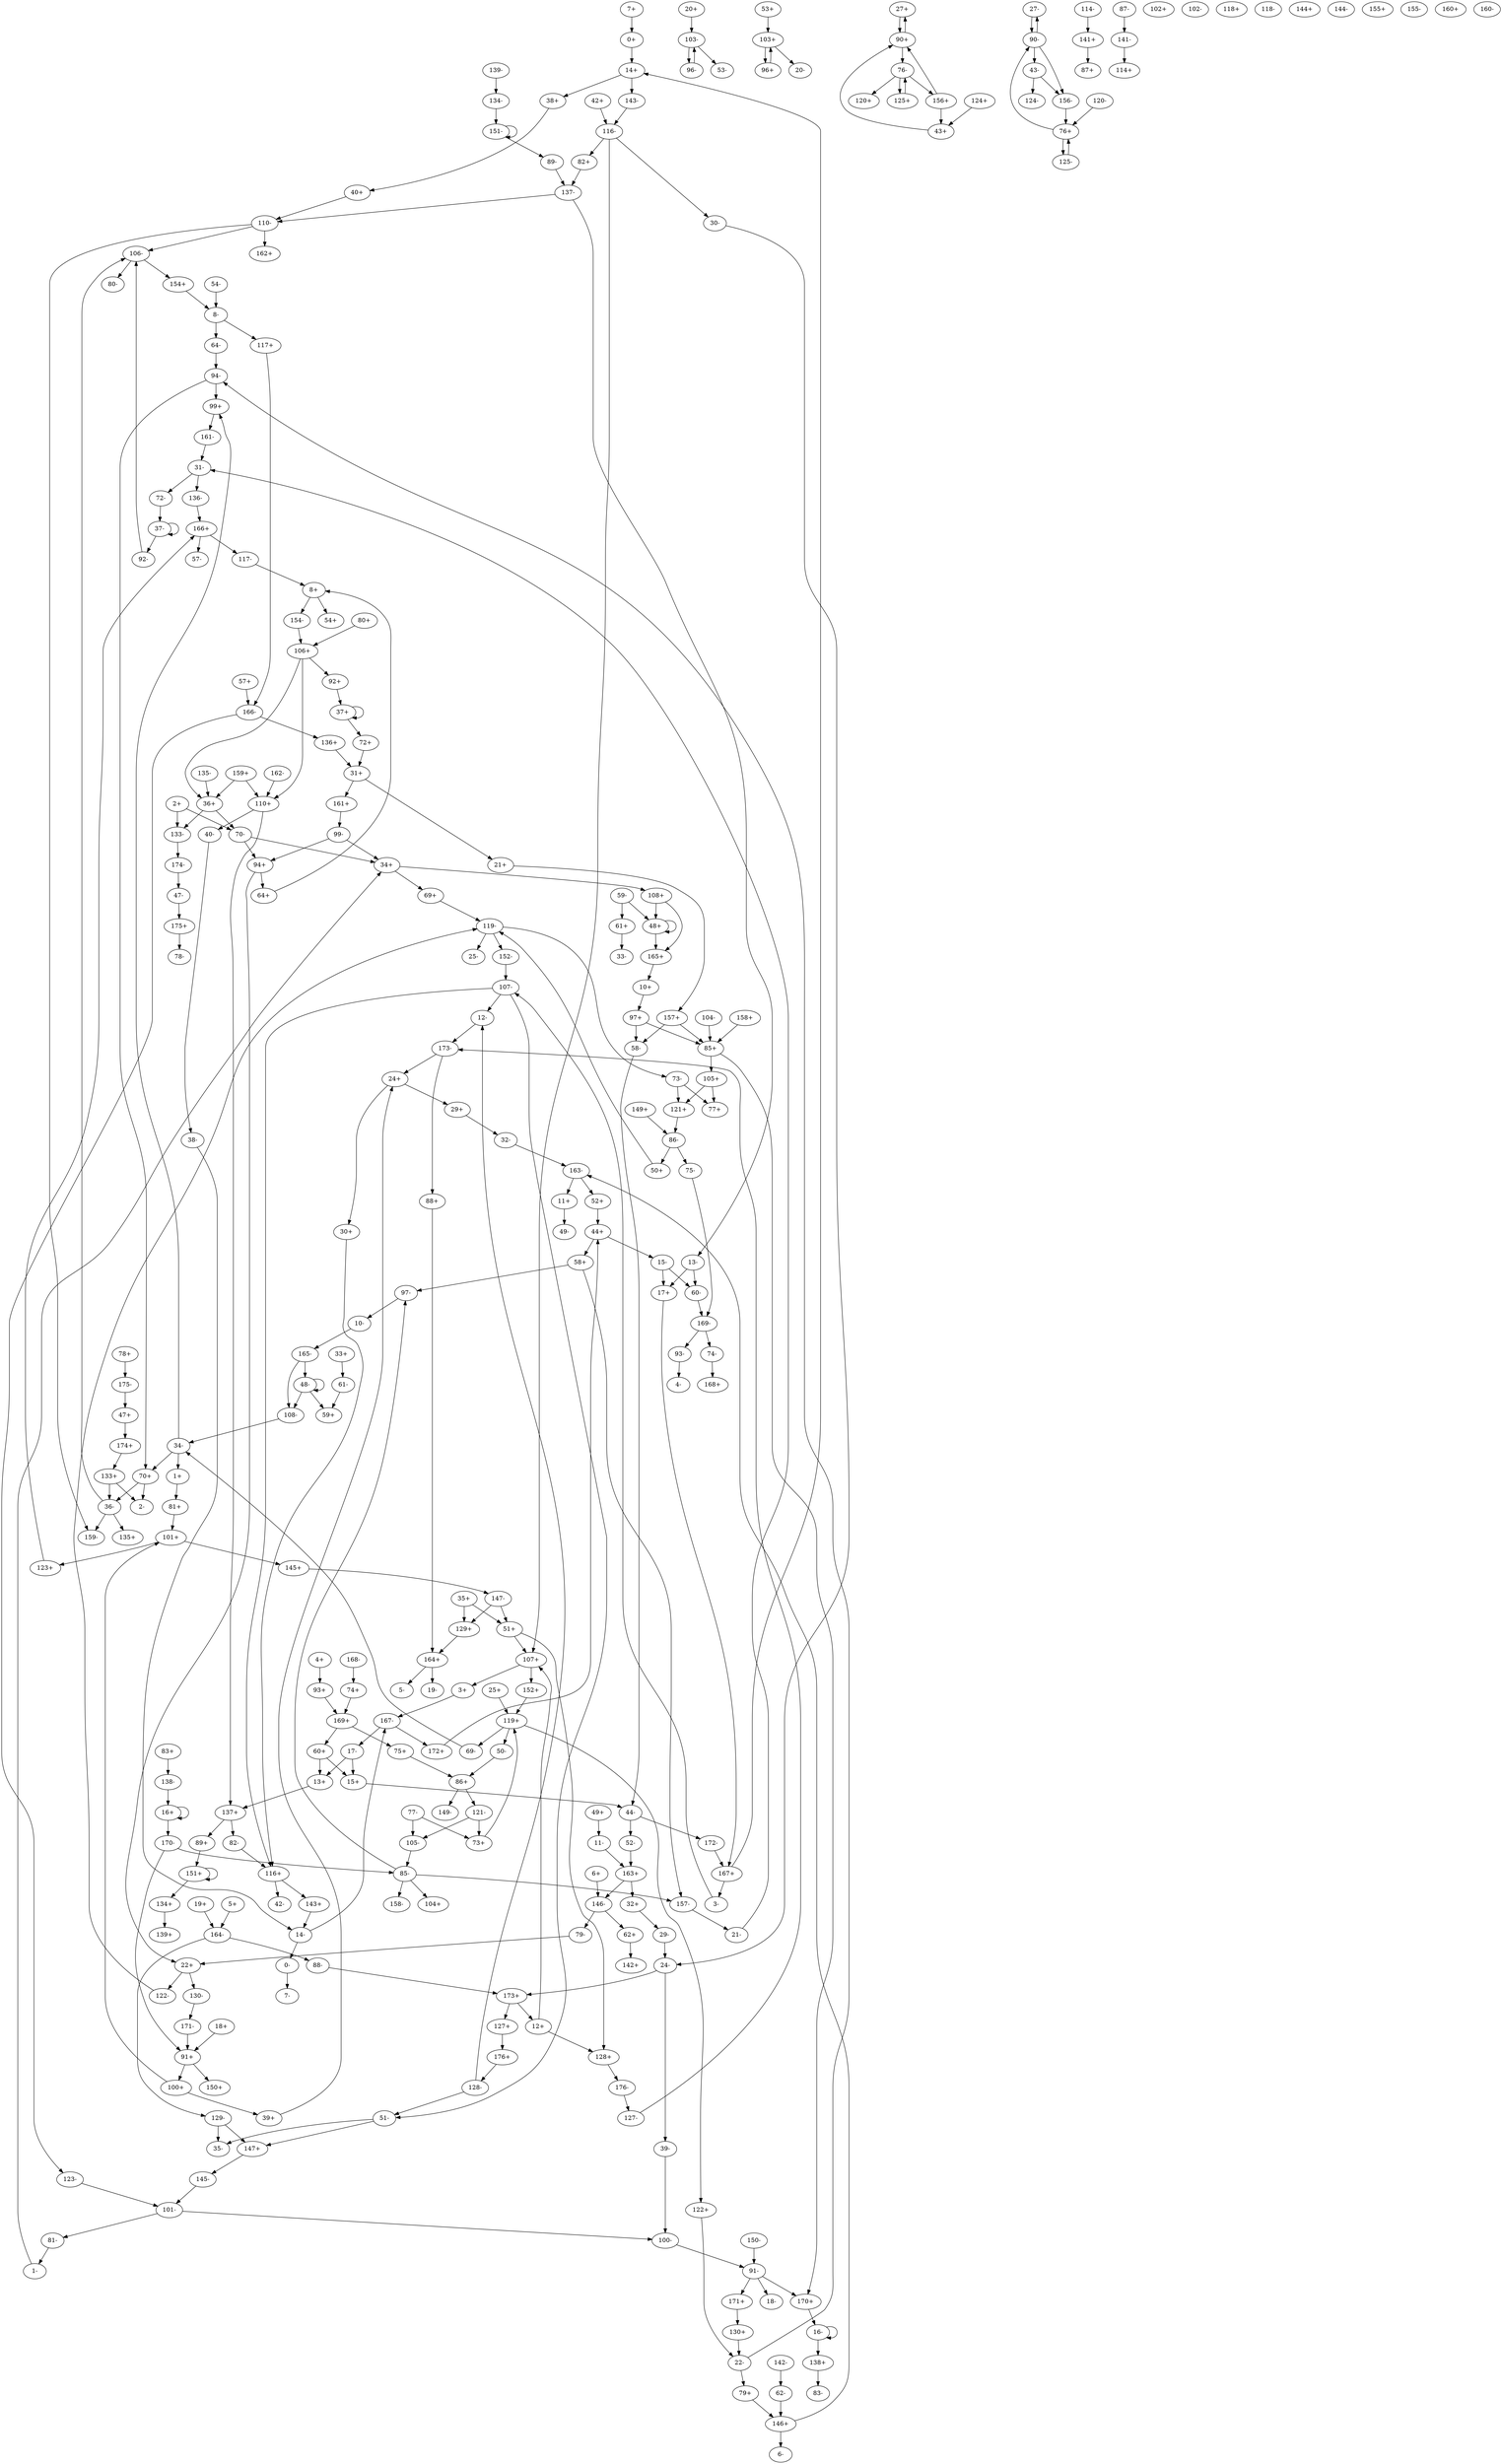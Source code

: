 digraph adj {
graph [k=41]
edge [d=-40]
"0+" [l=2258 C=35809]
"0-" [l=2258 C=35809]
"1+" [l=477 C=6655]
"1-" [l=477 C=6655]
"2+" [l=3563 C=50709]
"2-" [l=3563 C=50709]
"3+" [l=79 C=666]
"3-" [l=79 C=666]
"4+" [l=87 C=329]
"4-" [l=87 C=329]
"5+" [l=1375 C=20850]
"5-" [l=1375 C=20850]
"6+" [l=270 C=2495]
"6-" [l=270 C=2495]
"7+" [l=147 C=1134]
"7-" [l=147 C=1134]
"8+" [l=54 C=436]
"8-" [l=54 C=436]
"10+" [l=3483 C=58178]
"10-" [l=3483 C=58178]
"11+" [l=1831 C=28470]
"11-" [l=1831 C=28470]
"12+" [l=829 C=12838]
"12-" [l=829 C=12838]
"13+" [l=1875 C=35081]
"13-" [l=1875 C=35081]
"14+" [l=46 C=187]
"14-" [l=46 C=187]
"15+" [l=357 C=6482]
"15-" [l=357 C=6482]
"16+" [l=41 C=61]
"16-" [l=41 C=61]
"17+" [l=4591 C=78963]
"17-" [l=4591 C=78963]
"18+" [l=3547 C=51552]
"18-" [l=3547 C=51552]
"19+" [l=108 C=800]
"19-" [l=108 C=800]
"20+" [l=191 C=1643]
"20-" [l=191 C=1643]
"21+" [l=2311 C=42113]
"21-" [l=2311 C=42113]
"22+" [l=47 C=340]
"22-" [l=47 C=340]
"24+" [l=41 C=28]
"24-" [l=41 C=28]
"25+" [l=118 C=621]
"25-" [l=118 C=621]
"27+" [l=81 C=828]
"27-" [l=81 C=828]
"29+" [l=181 C=1598]
"29-" [l=181 C=1598]
"30+" [l=96 C=619]
"30-" [l=96 C=619]
"31+" [l=43 C=51]
"31-" [l=43 C=51]
"32+" [l=4367 C=67044]
"32-" [l=4367 C=67044]
"33+" [l=405 C=2394]
"33-" [l=405 C=2394]
"34+" [l=61 C=815]
"34-" [l=61 C=815]
"35+" [l=93 C=487]
"35-" [l=93 C=487]
"36+" [l=44 C=134]
"36-" [l=44 C=134]
"37+" [l=42 C=93]
"37-" [l=42 C=93]
"38+" [l=149 C=1353]
"38-" [l=149 C=1353]
"39+" [l=107 C=787]
"39-" [l=107 C=787]
"40+" [l=667 C=8674]
"40-" [l=667 C=8674]
"42+" [l=152 C=1022]
"42-" [l=152 C=1022]
"43+" [l=63 C=987]
"43-" [l=63 C=987]
"44+" [l=44 C=167]
"44-" [l=44 C=167]
"47+" [l=7852 C=117663]
"47-" [l=7852 C=117663]
"48+" [l=41 C=55]
"48-" [l=41 C=55]
"49+" [l=111 C=613]
"49-" [l=111 C=613]
"50+" [l=1136 C=17972]
"50-" [l=1136 C=17972]
"51+" [l=70 C=249]
"51-" [l=70 C=249]
"52+" [l=4204 C=59222]
"52-" [l=4204 C=59222]
"53+" [l=2407 C=39309]
"53-" [l=2407 C=39309]
"54+" [l=1617 C=22942]
"54-" [l=1617 C=22942]
"57+" [l=1383 C=20288]
"57-" [l=1383 C=20288]
"58+" [l=1360 C=23054]
"58-" [l=1360 C=23054]
"59+" [l=480 C=6431]
"59-" [l=480 C=6431]
"60+" [l=89 C=609]
"60-" [l=89 C=609]
"61+" [l=1453 C=21942]
"61-" [l=1453 C=21942]
"62+" [l=228 C=1841]
"62-" [l=228 C=1841]
"64+" [l=368 C=4237]
"64-" [l=368 C=4237]
"69+" [l=116 C=904]
"69-" [l=116 C=904]
"70+" [l=41 C=47]
"70-" [l=41 C=47]
"72+" [l=1878 C=29523]
"72-" [l=1878 C=29523]
"73+" [l=1930 C=29291]
"73-" [l=1930 C=29291]
"74+" [l=233 C=2577]
"74-" [l=233 C=2577]
"75+" [l=1336 C=22479]
"75-" [l=1336 C=22479]
"76+" [l=42 C=241]
"76-" [l=42 C=241]
"77+" [l=4157 C=69454]
"77-" [l=4157 C=69454]
"78+" [l=2737 C=41308]
"78-" [l=2737 C=41308]
"79+" [l=3034 C=43109]
"79-" [l=3034 C=43109]
"80+" [l=3448 C=52577]
"80-" [l=3448 C=52577]
"81+" [l=320 C=3518]
"81-" [l=320 C=3518]
"82+" [l=1421 C=25008]
"82-" [l=1421 C=25008]
"83+" [l=5602 C=78900]
"83-" [l=5602 C=78900]
"85+" [l=41 C=42]
"85-" [l=41 C=42]
"86+" [l=44 C=100]
"86-" [l=44 C=100]
"87+" [l=1671 C=24546]
"87-" [l=1671 C=24546]
"88+" [l=116 C=963]
"88-" [l=116 C=963]
"89+" [l=575 C=6722]
"89-" [l=575 C=6722]
"90+" [l=42 C=214]
"90-" [l=42 C=214]
"91+" [l=42 C=65]
"91-" [l=42 C=65]
"92+" [l=384 C=3738]
"92-" [l=384 C=3738]
"93+" [l=4754 C=79135]
"93-" [l=4754 C=79135]
"94+" [l=41 C=44]
"94-" [l=41 C=44]
"96+" [l=81 C=646]
"96-" [l=81 C=646]
"97+" [l=674 C=7860]
"97-" [l=674 C=7860]
"99+" [l=949 C=13417]
"99-" [l=949 C=13417]
"100+" [l=65 C=342]
"100-" [l=65 C=342]
"101+" [l=59 C=946]
"101-" [l=59 C=946]
"102+" [l=4885 C=81122]
"102-" [l=4885 C=81122]
"103+" [l=44 C=166]
"103-" [l=44 C=166]
"104+" [l=12023 C=199834]
"104-" [l=12023 C=199834]
"105+" [l=4885 C=82668]
"105-" [l=4885 C=82668]
"106+" [l=41 C=31]
"106-" [l=41 C=31]
"107+" [l=43 C=86]
"107-" [l=43 C=86]
"108+" [l=7070 C=111783]
"108-" [l=7070 C=111783]
"110+" [l=44 C=138]
"110-" [l=44 C=138]
"114+" [l=2248 C=35250]
"114-" [l=2248 C=35250]
"116+" [l=43 C=84]
"116-" [l=43 C=84]
"117+" [l=631 C=10585]
"117-" [l=631 C=10585]
"118+" [l=2556 C=42692]
"118-" [l=2556 C=42692]
"119+" [l=46 C=105]
"119-" [l=46 C=105]
"120+" [l=2081 C=35114]
"120-" [l=2081 C=35114]
"121+" [l=2879 C=46189]
"121-" [l=2879 C=46189]
"122+" [l=110 C=859]
"122-" [l=110 C=859]
"123+" [l=110 C=1105]
"123-" [l=110 C=1105]
"124+" [l=3882 C=68455]
"124-" [l=3882 C=68455]
"125+" [l=81 C=733]
"125-" [l=81 C=733]
"127+" [l=6472 C=96352]
"127-" [l=6472 C=96352]
"128+" [l=14874 C=232197]
"128-" [l=14874 C=232197]
"129+" [l=2411 C=39988]
"129-" [l=2411 C=39988]
"130+" [l=2923 C=42124]
"130-" [l=2923 C=42124]
"133+" [l=154 C=1527]
"133-" [l=154 C=1527]
"134+" [l=5730 C=97735]
"134-" [l=5730 C=97735]
"135+" [l=5744 C=95588]
"135-" [l=5744 C=95588]
"136+" [l=1882 C=27246]
"136-" [l=1882 C=27246]
"137+" [l=44 C=89]
"137-" [l=44 C=89]
"138+" [l=407 C=6132]
"138-" [l=407 C=6132]
"139+" [l=1948 C=23573]
"139-" [l=1948 C=23573]
"141+" [l=182 C=1254]
"141-" [l=182 C=1254]
"142+" [l=1441 C=21353]
"142-" [l=1441 C=21353]
"143+" [l=943 C=13997]
"143-" [l=943 C=13997]
"144+" [l=459 C=6003]
"144-" [l=459 C=6003]
"145+" [l=215 C=1991]
"145-" [l=215 C=1991]
"146+" [l=42 C=44]
"146-" [l=42 C=44]
"147+" [l=3433 C=54493]
"147-" [l=3433 C=54493]
"149+" [l=1266 C=19631]
"149-" [l=1266 C=19631]
"150+" [l=1700 C=26697]
"150-" [l=1700 C=26697]
"151+" [l=78 C=2116]
"151-" [l=78 C=2116]
"152+" [l=1420 C=24077]
"152-" [l=1420 C=24077]
"154+" [l=531 C=7148]
"154-" [l=531 C=7148]
"155+" [l=269 C=2275]
"155-" [l=269 C=2275]
"156+" [l=65 C=1928]
"156-" [l=65 C=1928]
"157+" [l=2671 C=48258]
"157-" [l=2671 C=48258]
"158+" [l=249 C=1500]
"158-" [l=249 C=1500]
"159+" [l=463 C=5158]
"159-" [l=463 C=5158]
"160+" [l=7750 C=119557]
"160-" [l=7750 C=119557]
"161+" [l=232 C=2167]
"161-" [l=232 C=2167]
"162+" [l=1569 C=23897]
"162-" [l=1569 C=23897]
"163+" [l=49 C=229]
"163-" [l=49 C=229]
"164+" [l=45 C=91]
"164-" [l=45 C=91]
"165+" [l=2766 C=43964]
"165-" [l=2766 C=43964]
"166+" [l=98 C=865]
"166-" [l=98 C=865]
"167+" [l=42 C=68]
"167-" [l=42 C=68]
"168+" [l=2138 C=35180]
"168-" [l=2138 C=35180]
"169+" [l=41 C=63]
"169-" [l=41 C=63]
"170+" [l=3094 C=51641]
"170-" [l=3094 C=51641]
"171+" [l=996 C=16962]
"171-" [l=996 C=16962]
"172+" [l=85 C=901]
"172-" [l=85 C=901]
"173+" [l=50 C=277]
"173-" [l=50 C=277]
"174+" [l=81 C=0]
"174-" [l=81 C=0]
"175+" [l=91 C=0]
"175-" [l=91 C=0]
"176+" [l=98 C=0]
"176-" [l=98 C=0]
"0+" -> "14+"
"0-" -> "7-" [d=-6]
"1+" -> "81+" [d=-22]
"1-" -> "34+"
"2+" -> "70-"
"2+" -> "133-"
"3+" -> "167-"
"3-" -> "107-"
"4+" -> "93+" [d=-12]
"5+" -> "164-"
"6+" -> "146-"
"7+" -> "0+" [d=-6]
"8+" -> "54+"
"8+" -> "154-"
"8-" -> "64-"
"8-" -> "117+"
"10+" -> "97+" [d=-17]
"10-" -> "165-" [d=-5]
"11+" -> "49-" [d=-23]
"11-" -> "163+"
"12+" -> "128+"
"12+" -> "107+" [d=-29]
"12-" -> "173-"
"13+" -> "137+"
"13-" -> "17+"
"13-" -> "60-"
"14+" -> "38+"
"14+" -> "143-"
"14-" -> "0-"
"14-" -> "167-" [d=-11]
"15+" -> "44-"
"15-" -> "17+"
"15-" -> "60-"
"16+" -> "170-"
"16+" -> "16+" [d=-39]
"16-" -> "138+"
"16-" -> "16-" [d=-39]
"17+" -> "167+"
"17-" -> "13+"
"17-" -> "15+"
"18+" -> "91+"
"19+" -> "164-"
"20+" -> "103-"
"21+" -> "157+" [d=-13]
"21-" -> "31-"
"22+" -> "122-"
"22+" -> "130-"
"22-" -> "79+"
"22-" -> "94-" [d=-31]
"24+" -> "29+"
"24+" -> "30+"
"24-" -> "39-"
"24-" -> "173+" [d=-32]
"25+" -> "119+"
"27+" -> "90+"
"27-" -> "90-"
"29+" -> "32-" [d=-6]
"29-" -> "24-"
"30+" -> "116+"
"30-" -> "24-"
"31+" -> "21+"
"31+" -> "161+"
"31-" -> "72-"
"31-" -> "136-"
"32+" -> "29-" [d=-6]
"32-" -> "163-"
"33+" -> "61-" [d=-10]
"34+" -> "69+"
"34+" -> "108+"
"34-" -> "1+"
"34-" -> "70+" [d=-38]
"34-" -> "99+" [d=-38]
"35+" -> "51+"
"35+" -> "129+"
"36+" -> "70-"
"36+" -> "133-"
"36-" -> "135+"
"36-" -> "159-" [d=-37]
"36-" -> "106-" [d=-27]
"37+" -> "72+"
"37+" -> "37+" [d=-38]
"37-" -> "92-"
"37-" -> "37-" [d=-38]
"38+" -> "40+" [d=-9]
"38-" -> "14-"
"39+" -> "24+"
"39-" -> "100-"
"40+" -> "110-"
"40-" -> "38-" [d=-9]
"42+" -> "116-"
"43+" -> "90+" [d=-35]
"43-" -> "124-"
"43-" -> "156-" [d=-16]
"44+" -> "15-"
"44+" -> "58+"
"44-" -> "52-"
"44-" -> "172-"
"47+" -> "174+"
"47-" -> "175+"
"48+" -> "165+"
"48+" -> "48+" [d=-39]
"48-" -> "59+" [d=-32]
"48-" -> "48-" [d=-39]
"48-" -> "108-" [d=-39]
"49+" -> "11-" [d=-23]
"50+" -> "119-" [d=-37]
"50-" -> "86+"
"51+" -> "128+"
"51+" -> "107+" [d=-29]
"51-" -> "35-"
"51-" -> "147+"
"52+" -> "44+"
"52-" -> "163+"
"53+" -> "103+"
"54-" -> "8-"
"57+" -> "166-"
"58+" -> "97-"
"58+" -> "157-"
"58-" -> "44-"
"59-" -> "61+"
"59-" -> "48+" [d=-32]
"60+" -> "13+"
"60+" -> "15+"
"60-" -> "169-"
"61+" -> "33-" [d=-10]
"61-" -> "59+"
"62+" -> "142+" [d=-28]
"62-" -> "146+"
"64+" -> "8+"
"64-" -> "94-"
"69+" -> "119-"
"69-" -> "34-"
"70+" -> "2-"
"70+" -> "36-"
"70-" -> "94+"
"70-" -> "34+" [d=-38]
"72+" -> "31+"
"72-" -> "37-"
"73+" -> "119+" [d=-38]
"73-" -> "77+"
"73-" -> "121+"
"74+" -> "169+"
"74-" -> "168+" [d=-20]
"75+" -> "86+"
"75-" -> "169-"
"76+" -> "125-"
"76+" -> "90-" [d=-37]
"76-" -> "125+"
"76-" -> "120+" [d=-38]
"76-" -> "156+" [d=-38]
"77-" -> "73+"
"77-" -> "105-"
"78+" -> "175-"
"79+" -> "146+"
"79-" -> "22+"
"80+" -> "106+"
"81+" -> "101+"
"81-" -> "1-" [d=-22]
"82+" -> "137-"
"82-" -> "116+" [d=-39]
"83+" -> "138-" [d=-8]
"85+" -> "105+"
"85+" -> "170+" [d=-38]
"85-" -> "104+"
"85-" -> "158-"
"85-" -> "97-" [d=-35]
"85-" -> "157-" [d=-35]
"86+" -> "121-"
"86+" -> "149-"
"86-" -> "50+"
"86-" -> "75-"
"87-" -> "141-" [d=-34]
"88+" -> "164+"
"88-" -> "173+"
"89+" -> "151+"
"89-" -> "137-"
"90+" -> "27+"
"90+" -> "76-" [d=-37]
"90-" -> "27-"
"90-" -> "43-" [d=-35]
"90-" -> "156-" [d=-31]
"91+" -> "100+"
"91+" -> "150+"
"91-" -> "18-"
"91-" -> "171+" [d=-38]
"91-" -> "170+" [d=-37]
"92+" -> "37+"
"92-" -> "106-"
"93+" -> "169+"
"93-" -> "4-" [d=-12]
"94+" -> "64+"
"94+" -> "22+" [d=-31]
"94-" -> "70+"
"94-" -> "99+"
"96+" -> "103+"
"96-" -> "103-"
"97+" -> "58-"
"97+" -> "85+" [d=-35]
"97-" -> "10-" [d=-17]
"99+" -> "161-" [d=-8]
"99-" -> "94+"
"99-" -> "34+" [d=-38]
"100+" -> "39+"
"100+" -> "101+" [d=-14]
"100-" -> "91-"
"101+" -> "123+"
"101+" -> "145+"
"101-" -> "81-"
"101-" -> "100-" [d=-14]
"103+" -> "20-"
"103+" -> "96+"
"103-" -> "53-"
"103-" -> "96-"
"104-" -> "85+"
"105+" -> "77+"
"105+" -> "121+"
"105-" -> "85-"
"106+" -> "92+"
"106+" -> "36+" [d=-27]
"106+" -> "110+" [d=-11]
"106-" -> "80-"
"106-" -> "154+"
"107+" -> "3+"
"107+" -> "152+"
"107-" -> "116+" [d=-33]
"107-" -> "12-" [d=-29]
"107-" -> "51-" [d=-29]
"108+" -> "165+"
"108+" -> "48+" [d=-39]
"108-" -> "34-"
"110+" -> "40-"
"110+" -> "137+" [d=-21]
"110-" -> "162+"
"110-" -> "159-" [d=-21]
"110-" -> "106-" [d=-11]
"114-" -> "141+" [d=-28]
"116+" -> "42-"
"116+" -> "143+"
"116-" -> "30-"
"116-" -> "82+" [d=-39]
"116-" -> "107+" [d=-33]
"117+" -> "166-"
"117-" -> "8+"
"119+" -> "69-"
"119+" -> "50-" [d=-37]
"119+" -> "122+" [d=-37]
"119-" -> "25-"
"119-" -> "73-" [d=-38]
"119-" -> "152-" [d=-38]
"120-" -> "76+" [d=-38]
"121+" -> "86-"
"121-" -> "73+"
"121-" -> "105-"
"122+" -> "22-"
"122-" -> "119-" [d=-37]
"123+" -> "166+"
"123-" -> "101-"
"124+" -> "43+"
"125+" -> "76-"
"125-" -> "76+"
"127+" -> "176+"
"127-" -> "173-"
"128+" -> "176-"
"128-" -> "12-"
"128-" -> "51-"
"129+" -> "164+"
"129-" -> "35-"
"129-" -> "147+"
"130+" -> "22-"
"130-" -> "171-" [d=-17]
"133+" -> "2-"
"133+" -> "36-"
"133-" -> "174-"
"134+" -> "139+" [d=-32]
"134-" -> "151-"
"135-" -> "36+"
"136+" -> "31+"
"136-" -> "166+"
"137+" -> "82-"
"137+" -> "89+"
"137-" -> "13-"
"137-" -> "110-" [d=-21]
"138+" -> "83-" [d=-8]
"138-" -> "16+"
"139-" -> "134-" [d=-32]
"141+" -> "87+" [d=-34]
"141-" -> "114+" [d=-28]
"142-" -> "62-" [d=-28]
"143+" -> "14-"
"143-" -> "116-"
"145+" -> "147-" [d=-23]
"145-" -> "101-"
"146+" -> "6-"
"146+" -> "163-" [d=-25]
"146-" -> "62+"
"146-" -> "79-"
"147+" -> "145-" [d=-23]
"147-" -> "51+"
"147-" -> "129+"
"149+" -> "86-"
"150-" -> "91-"
"151+" -> "134+"
"151+" -> "151+" [d=-26]
"151-" -> "89-"
"151-" -> "151-" [d=-26]
"152+" -> "119+" [d=-38]
"152-" -> "107-"
"154+" -> "8-"
"154-" -> "106+"
"156+" -> "43+" [d=-16]
"156+" -> "90+" [d=-31]
"156-" -> "76+" [d=-38]
"157+" -> "58-"
"157+" -> "85+" [d=-35]
"157-" -> "21-" [d=-13]
"158+" -> "85+"
"159+" -> "36+" [d=-37]
"159+" -> "110+" [d=-21]
"161+" -> "99-" [d=-8]
"161-" -> "31-"
"162-" -> "110+"
"163+" -> "32+"
"163+" -> "146-" [d=-25]
"163-" -> "11+"
"163-" -> "52+"
"164+" -> "5-"
"164+" -> "19-"
"164-" -> "88-"
"164-" -> "129-"
"165+" -> "10+" [d=-5]
"165-" -> "48-"
"165-" -> "108-"
"166+" -> "57-"
"166+" -> "117-"
"166-" -> "123-"
"166-" -> "136+"
"167+" -> "3-"
"167+" -> "14+" [d=-11]
"167-" -> "17-"
"167-" -> "172+"
"168-" -> "74+" [d=-20]
"169+" -> "60+"
"169+" -> "75+"
"169-" -> "74-"
"169-" -> "93-"
"170+" -> "16-"
"170-" -> "85-" [d=-38]
"170-" -> "91+" [d=-37]
"171+" -> "130+" [d=-17]
"171-" -> "91+" [d=-38]
"172+" -> "44+"
"172-" -> "167+"
"173+" -> "12+"
"173+" -> "127+"
"173-" -> "88+"
"173-" -> "24+" [d=-32]
"174+" -> "133+"
"174-" -> "47-"
"175+" -> "78-"
"175-" -> "47+"
"176+" -> "128-"
"176-" -> "127-"
}

